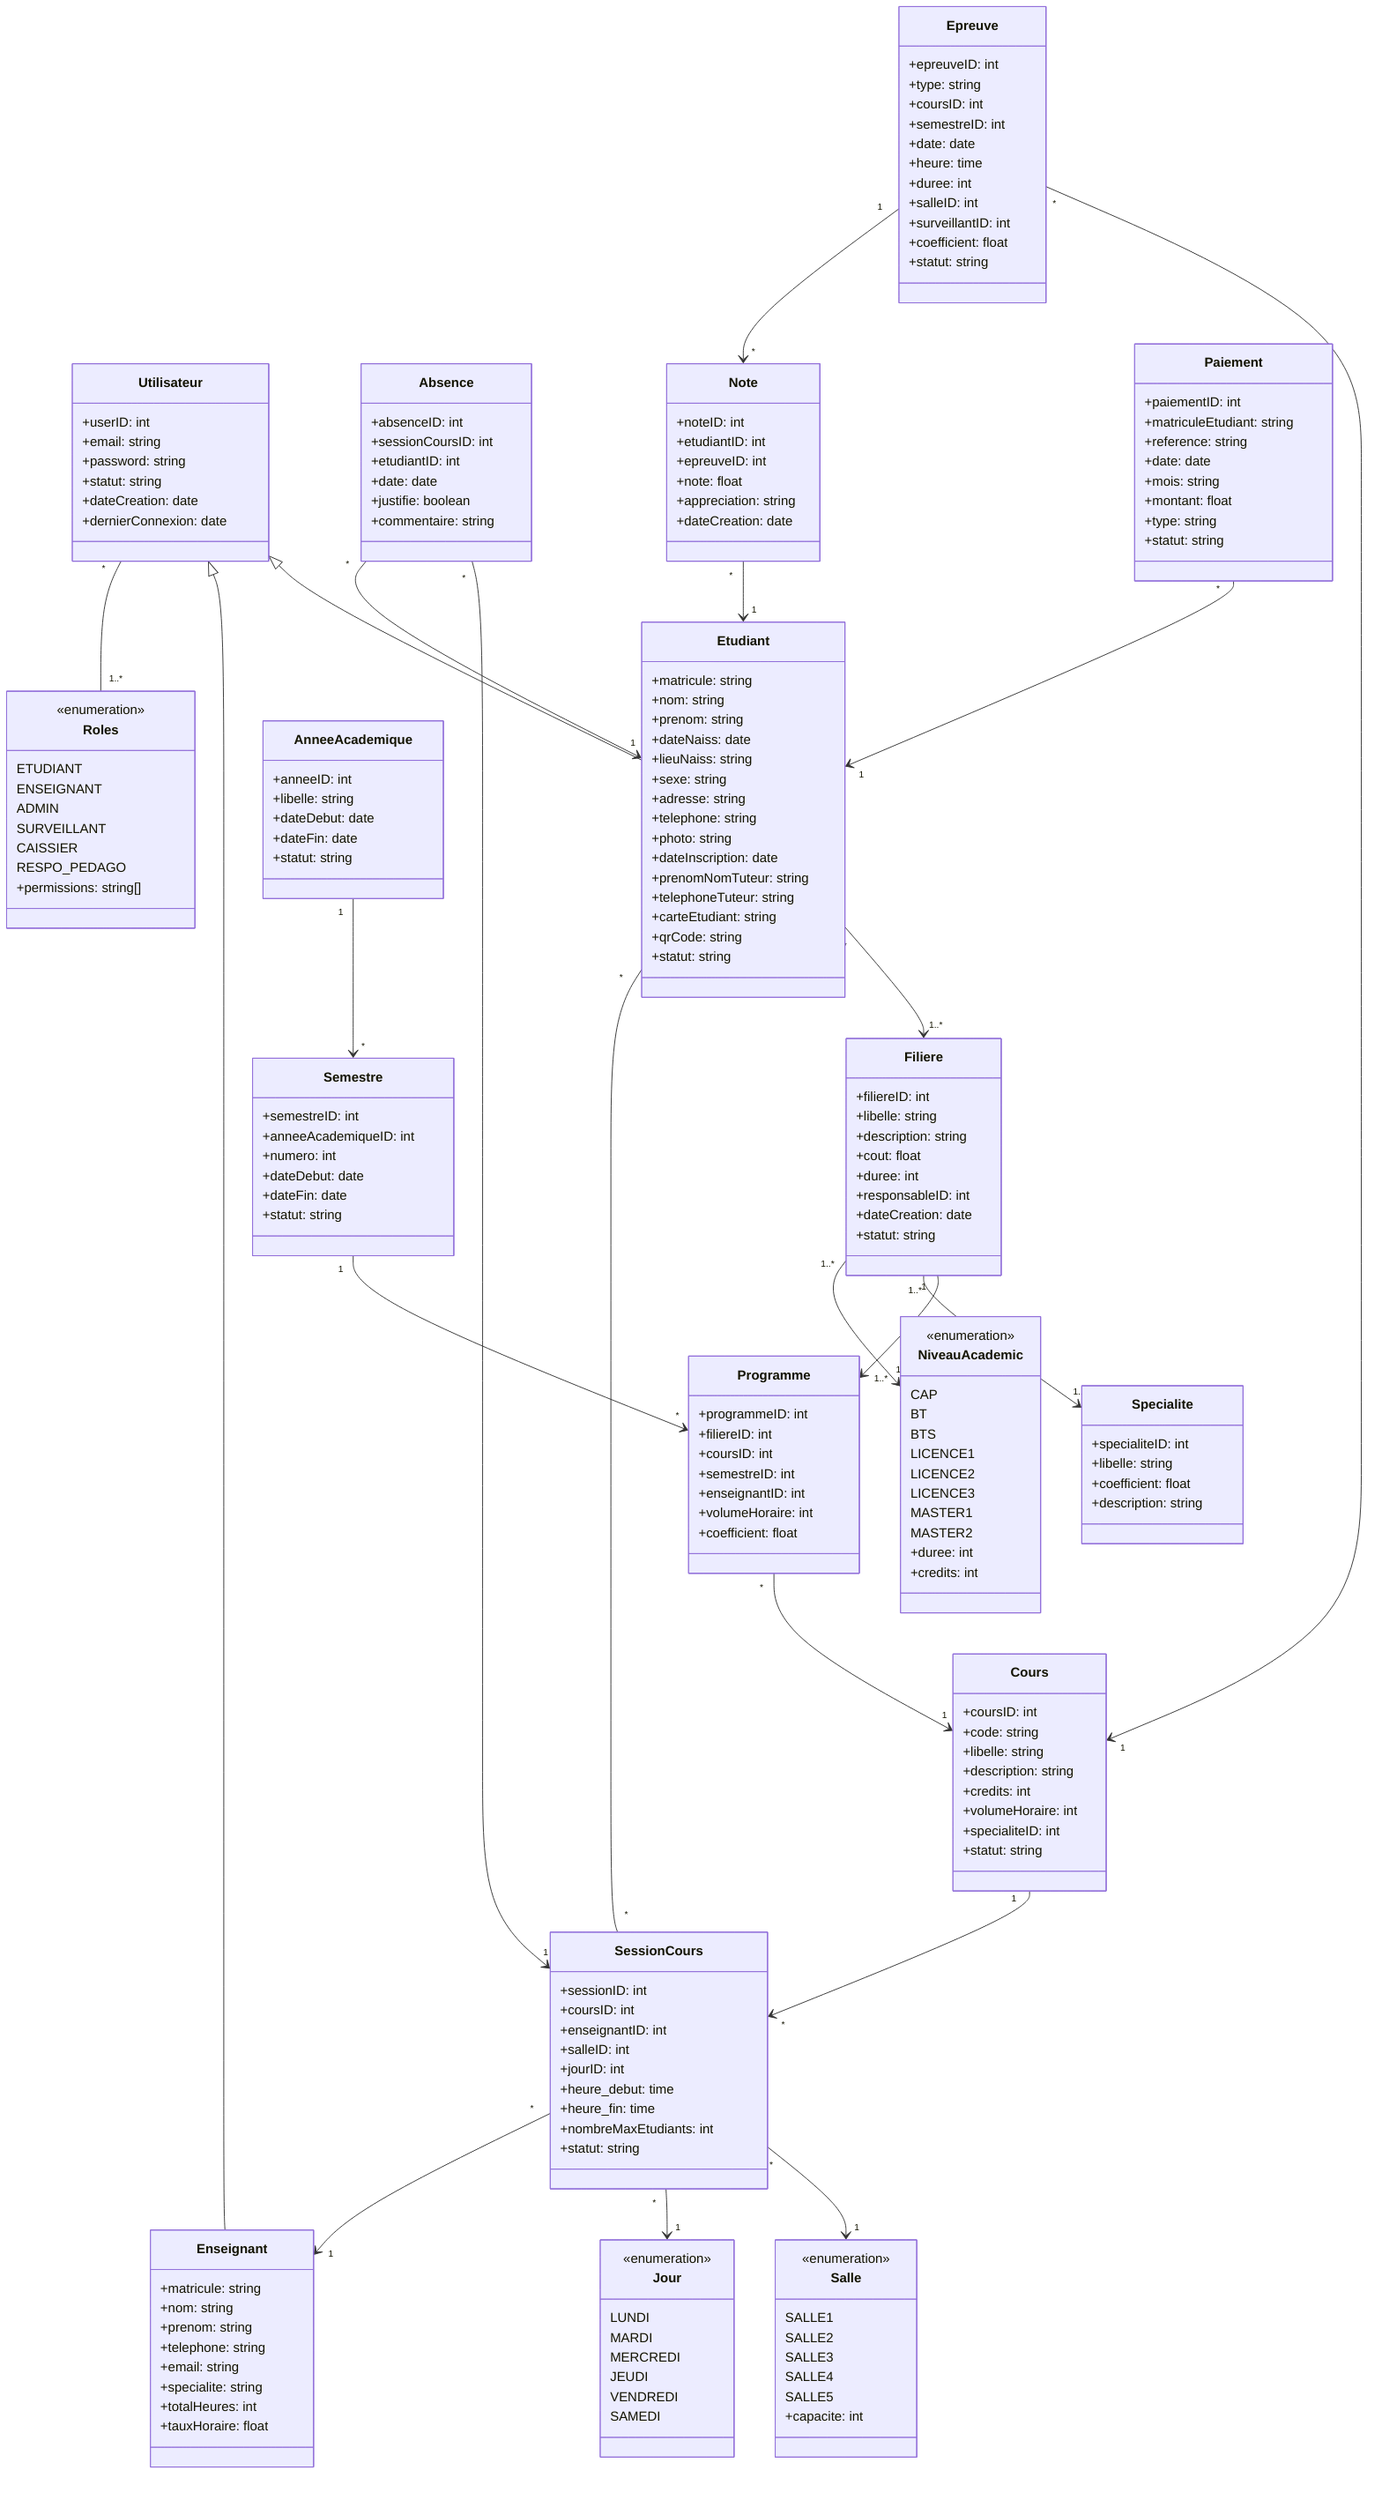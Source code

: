 classDiagram
    class Utilisateur {
        +userID: int
        +email: string
        +password: string
        +statut: string
        +dateCreation: date
        +dernierConnexion: date
    }

    class Roles {
        <<enumeration>>
        ETUDIANT
        ENSEIGNANT
        ADMIN
        SURVEILLANT
        CAISSIER
        RESPO_PEDAGO
        +permissions: string[]
    }

    class Etudiant {
        +matricule: string
        +nom: string
        +prenom: string
        +dateNaiss: date
        +lieuNaiss: string
        +sexe: string
        +adresse: string
        +telephone: string
        +photo: string
        +dateInscription: date
        +prenomNomTuteur: string
        +telephoneTuteur: string
        +carteEtudiant: string
        +qrCode: string
        +statut: string
    }

    class Enseignant {
        +matricule: string
        +nom: string
        +prenom: string
        +telephone: string
        +email: string
        +specialite: string
        +totalHeures: int
        +tauxHoraire: float
    }

    class Filiere {
        +filiereID: int
        +libelle: string
        +description: string
        +cout: float
        +duree: int
        +responsableID: int
        +dateCreation: date
        +statut: string
    }

    class Specialite {
        +specialiteID: int
        +libelle: string
        +coefficient: float
        +description: string
    }

    class NiveauAcademic {
        <<enumeration>>
        CAP
        BT
        BTS
        LICENCE1
        LICENCE2
        LICENCE3
        MASTER1
        MASTER2
        +duree: int
        +credits: int
    }

    class AnneeAcademique {
        +anneeID: int
        +libelle: string
        +dateDebut: date
        +dateFin: date
        +statut: string
    }

    class Semestre {
        +semestreID: int
        +anneeAcademiqueID: int
        +numero: int
        +dateDebut: date
        +dateFin: date
        +statut: string
    }

    class Cours {
        +coursID: int
        +code: string
        +libelle: string
        +description: string
        +credits: int
        +volumeHoraire: int
        +specialiteID: int
        +statut: string
    }

    class Programme {
        +programmeID: int
        +filiereID: int
        +coursID: int
        +semestreID: int
        +enseignantID: int
        +volumeHoraire: int
        +coefficient: float
    }

    class SessionCours {
        +sessionID: int
        +coursID: int
        +enseignantID: int
        +salleID: int
        +jourID: int
        +heure_debut: time
        +heure_fin: time
        +nombreMaxEtudiants: int
        +statut: string
    }

    class Absence {
        +absenceID: int
        +sessionCoursID: int
        +etudiantID: int
        +date: date
        +justifie: boolean
        +commentaire: string
    }

    class Epreuve {
        +epreuveID: int
        +type: string
        +coursID: int
        +semestreID: int
        +date: date
        +heure: time
        +duree: int
        +salleID: int
        +surveillantID: int
        +coefficient: float
        +statut: string
    }

    class Note {
        +noteID: int
        +etudiantID: int
        +epreuveID: int
        +note: float
        +appreciation: string
        +dateCreation: date
    }

    class Paiement {
        +paiementID: int
        +matriculeEtudiant: string
        +reference: string
        +date: date
        +mois: string
        +montant: float
        +type: string
        +statut: string
    }

    class Salle {
        <<enumeration>>
        SALLE1
        SALLE2
        SALLE3
        SALLE4
        SALLE5
        +capacite: int
    }

    class Jour {
        <<enumeration>>
        LUNDI
        MARDI
        MERCREDI
        JEUDI
        VENDREDI
        SAMEDI
    }

    Utilisateur <|-- Etudiant
    Utilisateur <|-- Enseignant
    Utilisateur "*" -- "1..*" Roles
    Filiere "1" --> "1..*" Programme
    Programme "*" --> "1" Cours
    Cours "1" --> "*" SessionCours
    SessionCours "*" -- "*" Etudiant
    Absence "*" --> "1" SessionCours
    Absence "*" --> "1" Etudiant
    Filiere "1..*" --> "1..*" Specialite
    Filiere "1..*" --> "1" NiveauAcademic
    AnneeAcademique "1" --> "*" Semestre
    Semestre "1" --> "*" Programme
    Epreuve "*" --> "1" Cours
    Epreuve "1" --> "*" Note
    Note "*" --> "1" Etudiant
    Paiement "*" --> "1" Etudiant
    SessionCours "*" --> "1" Salle
    SessionCours "*" --> "1" Jour
    SessionCours "*" --> "1" Enseignant
    Etudiant "*" --> "1..*" Filiere